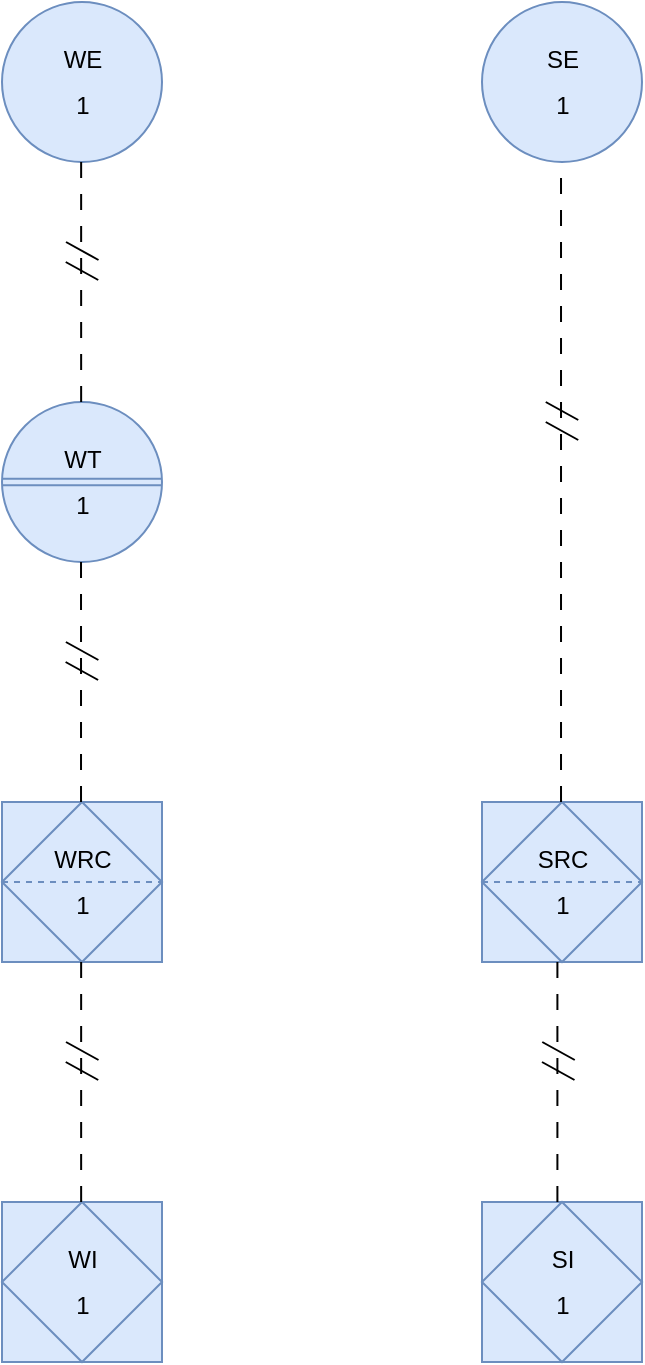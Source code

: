 <mxfile version="24.2.3" type="github">
  <diagram name="Page-1" id="le92VMufnWkmgHUhlkGX">
    <mxGraphModel dx="697" dy="507" grid="1" gridSize="10" guides="1" tooltips="1" connect="1" arrows="1" fold="1" page="1" pageScale="1" pageWidth="827" pageHeight="1169" math="0" shadow="0">
      <root>
        <mxCell id="0" />
        <mxCell id="1" parent="0" />
        <mxCell id="ItB8dmEGJ7zZSx4U0CKm-5" value="&lt;table cellpadding=&quot;4&quot; cellspacing=&quot;0&quot; border=&quot;0&quot; style=&quot;font-size:1em;width:100%;height:100%;&quot;&gt;&lt;tbody&gt;&lt;tr&gt;&lt;td&gt;WE&lt;/td&gt;&lt;/tr&gt;&lt;tr&gt;&lt;td&gt;1&lt;/td&gt;&lt;/tr&gt;&lt;/tbody&gt;&lt;/table&gt; " style="html=1;outlineConnect=0;align=center;dashed=0;aspect=fixed;shape=mxgraph.pid2inst.discInst;mounting=field;direction=south;fillColor=#dae8fc;strokeColor=#6c8ebf;" parent="1" vertex="1">
          <mxGeometry x="80" y="40" width="80" height="80" as="geometry" />
        </mxCell>
        <mxCell id="ItB8dmEGJ7zZSx4U0CKm-6" value="&lt;table cellpadding=&quot;4&quot; cellspacing=&quot;0&quot; border=&quot;0&quot; style=&quot;font-size:1em;width:100%;height:100%;&quot;&gt;&lt;tbody&gt;&lt;tr&gt;&lt;td&gt;WT&lt;/td&gt;&lt;/tr&gt;&lt;tr&gt;&lt;td&gt;1&lt;/td&gt;&lt;/tr&gt;&lt;/tbody&gt;&lt;/table&gt; " style="html=1;outlineConnect=0;align=center;dashed=0;aspect=fixed;shape=mxgraph.pid2inst.discInst;mounting=local;fillColor=#dae8fc;strokeColor=#6c8ebf;" parent="1" vertex="1">
          <mxGeometry x="80" y="240" width="80" height="80" as="geometry" />
        </mxCell>
        <mxCell id="ItB8dmEGJ7zZSx4U0CKm-12" value="&lt;table cellpadding=&quot;4&quot; cellspacing=&quot;0&quot; border=&quot;0&quot; style=&quot;font-size:1em;width:100%;height:100%;&quot;&gt;&lt;tbody&gt;&lt;tr&gt;&lt;td&gt;SE&lt;/td&gt;&lt;/tr&gt;&lt;tr&gt;&lt;td&gt;1&lt;/td&gt;&lt;/tr&gt;&lt;/tbody&gt;&lt;/table&gt; " style="html=1;outlineConnect=0;align=center;dashed=0;aspect=fixed;shape=mxgraph.pid2inst.discInst;mounting=field;direction=south;fillColor=#dae8fc;strokeColor=#6c8ebf;" parent="1" vertex="1">
          <mxGeometry x="320" y="40" width="80" height="80" as="geometry" />
        </mxCell>
        <mxCell id="ItB8dmEGJ7zZSx4U0CKm-28" value="&lt;table cellpadding=&quot;4&quot; cellspacing=&quot;0&quot; border=&quot;0&quot; style=&quot;font-size:1em;width:100%;height:100%;&quot;&gt;&lt;tbody&gt;&lt;tr&gt;&lt;td&gt;WRC&lt;/td&gt;&lt;/tr&gt;&lt;tr&gt;&lt;td&gt;1&lt;/td&gt;&lt;/tr&gt;&lt;/tbody&gt;&lt;/table&gt; " style="html=1;outlineConnect=0;align=center;dashed=0;aspect=fixed;shape=mxgraph.pid2inst.progLogCont;mounting=inaccessible;fillColor=#dae8fc;strokeColor=#6c8ebf;" parent="1" vertex="1">
          <mxGeometry x="80" y="440" width="80" height="80" as="geometry" />
        </mxCell>
        <mxCell id="ItB8dmEGJ7zZSx4U0CKm-29" value="&lt;table cellpadding=&quot;4&quot; cellspacing=&quot;0&quot; border=&quot;0&quot; style=&quot;font-size:1em;width:100%;height:100%;&quot;&gt;&lt;tbody&gt;&lt;tr&gt;&lt;td&gt;SRC&lt;/td&gt;&lt;/tr&gt;&lt;tr&gt;&lt;td&gt;1&lt;/td&gt;&lt;/tr&gt;&lt;/tbody&gt;&lt;/table&gt; " style="html=1;outlineConnect=0;align=center;dashed=0;aspect=fixed;shape=mxgraph.pid2inst.progLogCont;mounting=inaccessible;fillColor=#dae8fc;strokeColor=#6c8ebf;" parent="1" vertex="1">
          <mxGeometry x="320" y="440" width="80" height="80" as="geometry" />
        </mxCell>
        <mxCell id="ItB8dmEGJ7zZSx4U0CKm-30" value="&lt;table cellpadding=&quot;4&quot; cellspacing=&quot;0&quot; border=&quot;0&quot; style=&quot;font-size:1em;width:100%;height:100%;&quot;&gt;&lt;tbody&gt;&lt;tr&gt;&lt;td&gt;WI&lt;/td&gt;&lt;/tr&gt;&lt;tr&gt;&lt;td&gt;1&lt;/td&gt;&lt;/tr&gt;&lt;/tbody&gt;&lt;/table&gt; " style="html=1;outlineConnect=0;align=center;dashed=0;aspect=fixed;shape=mxgraph.pid2inst.progLogCont;mounting=field;fillColor=#dae8fc;strokeColor=#6c8ebf;" parent="1" vertex="1">
          <mxGeometry x="80" y="640" width="80" height="80" as="geometry" />
        </mxCell>
        <mxCell id="ItB8dmEGJ7zZSx4U0CKm-31" value="&lt;table cellpadding=&quot;4&quot; cellspacing=&quot;0&quot; border=&quot;0&quot; style=&quot;font-size:1em;width:100%;height:100%;&quot;&gt;&lt;tbody&gt;&lt;tr&gt;&lt;td&gt;SI&lt;/td&gt;&lt;/tr&gt;&lt;tr&gt;&lt;td&gt;1&lt;/td&gt;&lt;/tr&gt;&lt;/tbody&gt;&lt;/table&gt; " style="html=1;outlineConnect=0;align=center;dashed=0;aspect=fixed;shape=mxgraph.pid2inst.progLogCont;mounting=field;fillColor=#dae8fc;strokeColor=#6c8ebf;" parent="1" vertex="1">
          <mxGeometry x="320" y="640" width="80" height="80" as="geometry" />
        </mxCell>
        <mxCell id="DsREGYIqsoaqPNTumteo-11" value="" style="group" vertex="1" connectable="0" parent="1">
          <mxGeometry x="111.87" y="520" width="16.38" height="120" as="geometry" />
        </mxCell>
        <mxCell id="DsREGYIqsoaqPNTumteo-3" value="" style="endArrow=none;html=1;rounded=0;entryX=0.5;entryY=1;entryDx=0;entryDy=0;dashed=1;dashPattern=8 8;" edge="1" parent="DsREGYIqsoaqPNTumteo-11">
          <mxGeometry width="50" height="50" relative="1" as="geometry">
            <mxPoint x="7.7" y="120" as="sourcePoint" />
            <mxPoint x="7.7" as="targetPoint" />
          </mxGeometry>
        </mxCell>
        <mxCell id="DsREGYIqsoaqPNTumteo-4" value="" style="endArrow=none;html=1;rounded=0;" edge="1" parent="DsREGYIqsoaqPNTumteo-11">
          <mxGeometry width="50" height="50" relative="1" as="geometry">
            <mxPoint x="0.13" y="40" as="sourcePoint" />
            <mxPoint x="16.38" y="49" as="targetPoint" />
          </mxGeometry>
        </mxCell>
        <mxCell id="DsREGYIqsoaqPNTumteo-10" value="" style="endArrow=none;html=1;rounded=0;" edge="1" parent="DsREGYIqsoaqPNTumteo-11">
          <mxGeometry width="50" height="50" relative="1" as="geometry">
            <mxPoint y="50" as="sourcePoint" />
            <mxPoint x="16.25" y="59" as="targetPoint" />
          </mxGeometry>
        </mxCell>
        <mxCell id="DsREGYIqsoaqPNTumteo-12" value="" style="group" vertex="1" connectable="0" parent="1">
          <mxGeometry x="111.81" y="320" width="16.38" height="120" as="geometry" />
        </mxCell>
        <mxCell id="DsREGYIqsoaqPNTumteo-13" value="" style="endArrow=none;html=1;rounded=0;entryX=0.5;entryY=1;entryDx=0;entryDy=0;dashed=1;dashPattern=8 8;" edge="1" parent="DsREGYIqsoaqPNTumteo-12">
          <mxGeometry width="50" height="50" relative="1" as="geometry">
            <mxPoint x="7.7" y="120" as="sourcePoint" />
            <mxPoint x="7.7" as="targetPoint" />
          </mxGeometry>
        </mxCell>
        <mxCell id="DsREGYIqsoaqPNTumteo-14" value="" style="endArrow=none;html=1;rounded=0;" edge="1" parent="DsREGYIqsoaqPNTumteo-12">
          <mxGeometry width="50" height="50" relative="1" as="geometry">
            <mxPoint x="0.13" y="40" as="sourcePoint" />
            <mxPoint x="16.38" y="49" as="targetPoint" />
          </mxGeometry>
        </mxCell>
        <mxCell id="DsREGYIqsoaqPNTumteo-15" value="" style="endArrow=none;html=1;rounded=0;" edge="1" parent="DsREGYIqsoaqPNTumteo-12">
          <mxGeometry width="50" height="50" relative="1" as="geometry">
            <mxPoint y="50" as="sourcePoint" />
            <mxPoint x="16.25" y="59" as="targetPoint" />
          </mxGeometry>
        </mxCell>
        <mxCell id="DsREGYIqsoaqPNTumteo-20" value="" style="group" vertex="1" connectable="0" parent="1">
          <mxGeometry x="350" y="520" width="16.38" height="120" as="geometry" />
        </mxCell>
        <mxCell id="DsREGYIqsoaqPNTumteo-21" value="" style="endArrow=none;html=1;rounded=0;entryX=0.5;entryY=1;entryDx=0;entryDy=0;dashed=1;dashPattern=8 8;" edge="1" parent="DsREGYIqsoaqPNTumteo-20">
          <mxGeometry width="50" height="50" relative="1" as="geometry">
            <mxPoint x="7.7" y="120" as="sourcePoint" />
            <mxPoint x="7.7" as="targetPoint" />
          </mxGeometry>
        </mxCell>
        <mxCell id="DsREGYIqsoaqPNTumteo-22" value="" style="endArrow=none;html=1;rounded=0;" edge="1" parent="DsREGYIqsoaqPNTumteo-20">
          <mxGeometry width="50" height="50" relative="1" as="geometry">
            <mxPoint x="0.13" y="40" as="sourcePoint" />
            <mxPoint x="16.38" y="49" as="targetPoint" />
          </mxGeometry>
        </mxCell>
        <mxCell id="DsREGYIqsoaqPNTumteo-23" value="" style="endArrow=none;html=1;rounded=0;" edge="1" parent="DsREGYIqsoaqPNTumteo-20">
          <mxGeometry width="50" height="50" relative="1" as="geometry">
            <mxPoint y="50" as="sourcePoint" />
            <mxPoint x="16.25" y="59" as="targetPoint" />
          </mxGeometry>
        </mxCell>
        <mxCell id="DsREGYIqsoaqPNTumteo-32" value="" style="group" vertex="1" connectable="0" parent="1">
          <mxGeometry x="351.87" y="120" width="16.26" height="320" as="geometry" />
        </mxCell>
        <mxCell id="DsREGYIqsoaqPNTumteo-25" value="" style="endArrow=none;html=1;rounded=0;entryX=0.5;entryY=1;entryDx=0;entryDy=0;dashed=1;dashPattern=8 8;" edge="1" parent="DsREGYIqsoaqPNTumteo-32">
          <mxGeometry width="50" height="50" relative="1" as="geometry">
            <mxPoint x="7.64" y="320" as="sourcePoint" />
            <mxPoint x="7.64" as="targetPoint" />
          </mxGeometry>
        </mxCell>
        <mxCell id="DsREGYIqsoaqPNTumteo-30" value="" style="endArrow=none;html=1;rounded=0;" edge="1" parent="DsREGYIqsoaqPNTumteo-32">
          <mxGeometry width="50" height="50" relative="1" as="geometry">
            <mxPoint x="0.01" y="120" as="sourcePoint" />
            <mxPoint x="16.26" y="129" as="targetPoint" />
          </mxGeometry>
        </mxCell>
        <mxCell id="DsREGYIqsoaqPNTumteo-31" value="" style="endArrow=none;html=1;rounded=0;" edge="1" parent="DsREGYIqsoaqPNTumteo-32">
          <mxGeometry width="50" height="50" relative="1" as="geometry">
            <mxPoint y="130" as="sourcePoint" />
            <mxPoint x="16.25" y="139" as="targetPoint" />
          </mxGeometry>
        </mxCell>
        <mxCell id="DsREGYIqsoaqPNTumteo-33" value="" style="group" vertex="1" connectable="0" parent="1">
          <mxGeometry x="111.87" y="120" width="16.38" height="120" as="geometry" />
        </mxCell>
        <mxCell id="DsREGYIqsoaqPNTumteo-17" value="" style="endArrow=none;html=1;rounded=0;entryX=0.5;entryY=1;entryDx=0;entryDy=0;dashed=1;dashPattern=8 8;" edge="1" parent="DsREGYIqsoaqPNTumteo-33">
          <mxGeometry width="50" height="50" relative="1" as="geometry">
            <mxPoint x="7.7" y="120" as="sourcePoint" />
            <mxPoint x="7.7" as="targetPoint" />
          </mxGeometry>
        </mxCell>
        <mxCell id="DsREGYIqsoaqPNTumteo-18" value="" style="endArrow=none;html=1;rounded=0;" edge="1" parent="DsREGYIqsoaqPNTumteo-33">
          <mxGeometry width="50" height="50" relative="1" as="geometry">
            <mxPoint x="0.13" y="40" as="sourcePoint" />
            <mxPoint x="16.38" y="49" as="targetPoint" />
          </mxGeometry>
        </mxCell>
        <mxCell id="DsREGYIqsoaqPNTumteo-19" value="" style="endArrow=none;html=1;rounded=0;" edge="1" parent="DsREGYIqsoaqPNTumteo-33">
          <mxGeometry width="50" height="50" relative="1" as="geometry">
            <mxPoint y="50" as="sourcePoint" />
            <mxPoint x="16.25" y="59" as="targetPoint" />
          </mxGeometry>
        </mxCell>
      </root>
    </mxGraphModel>
  </diagram>
</mxfile>
